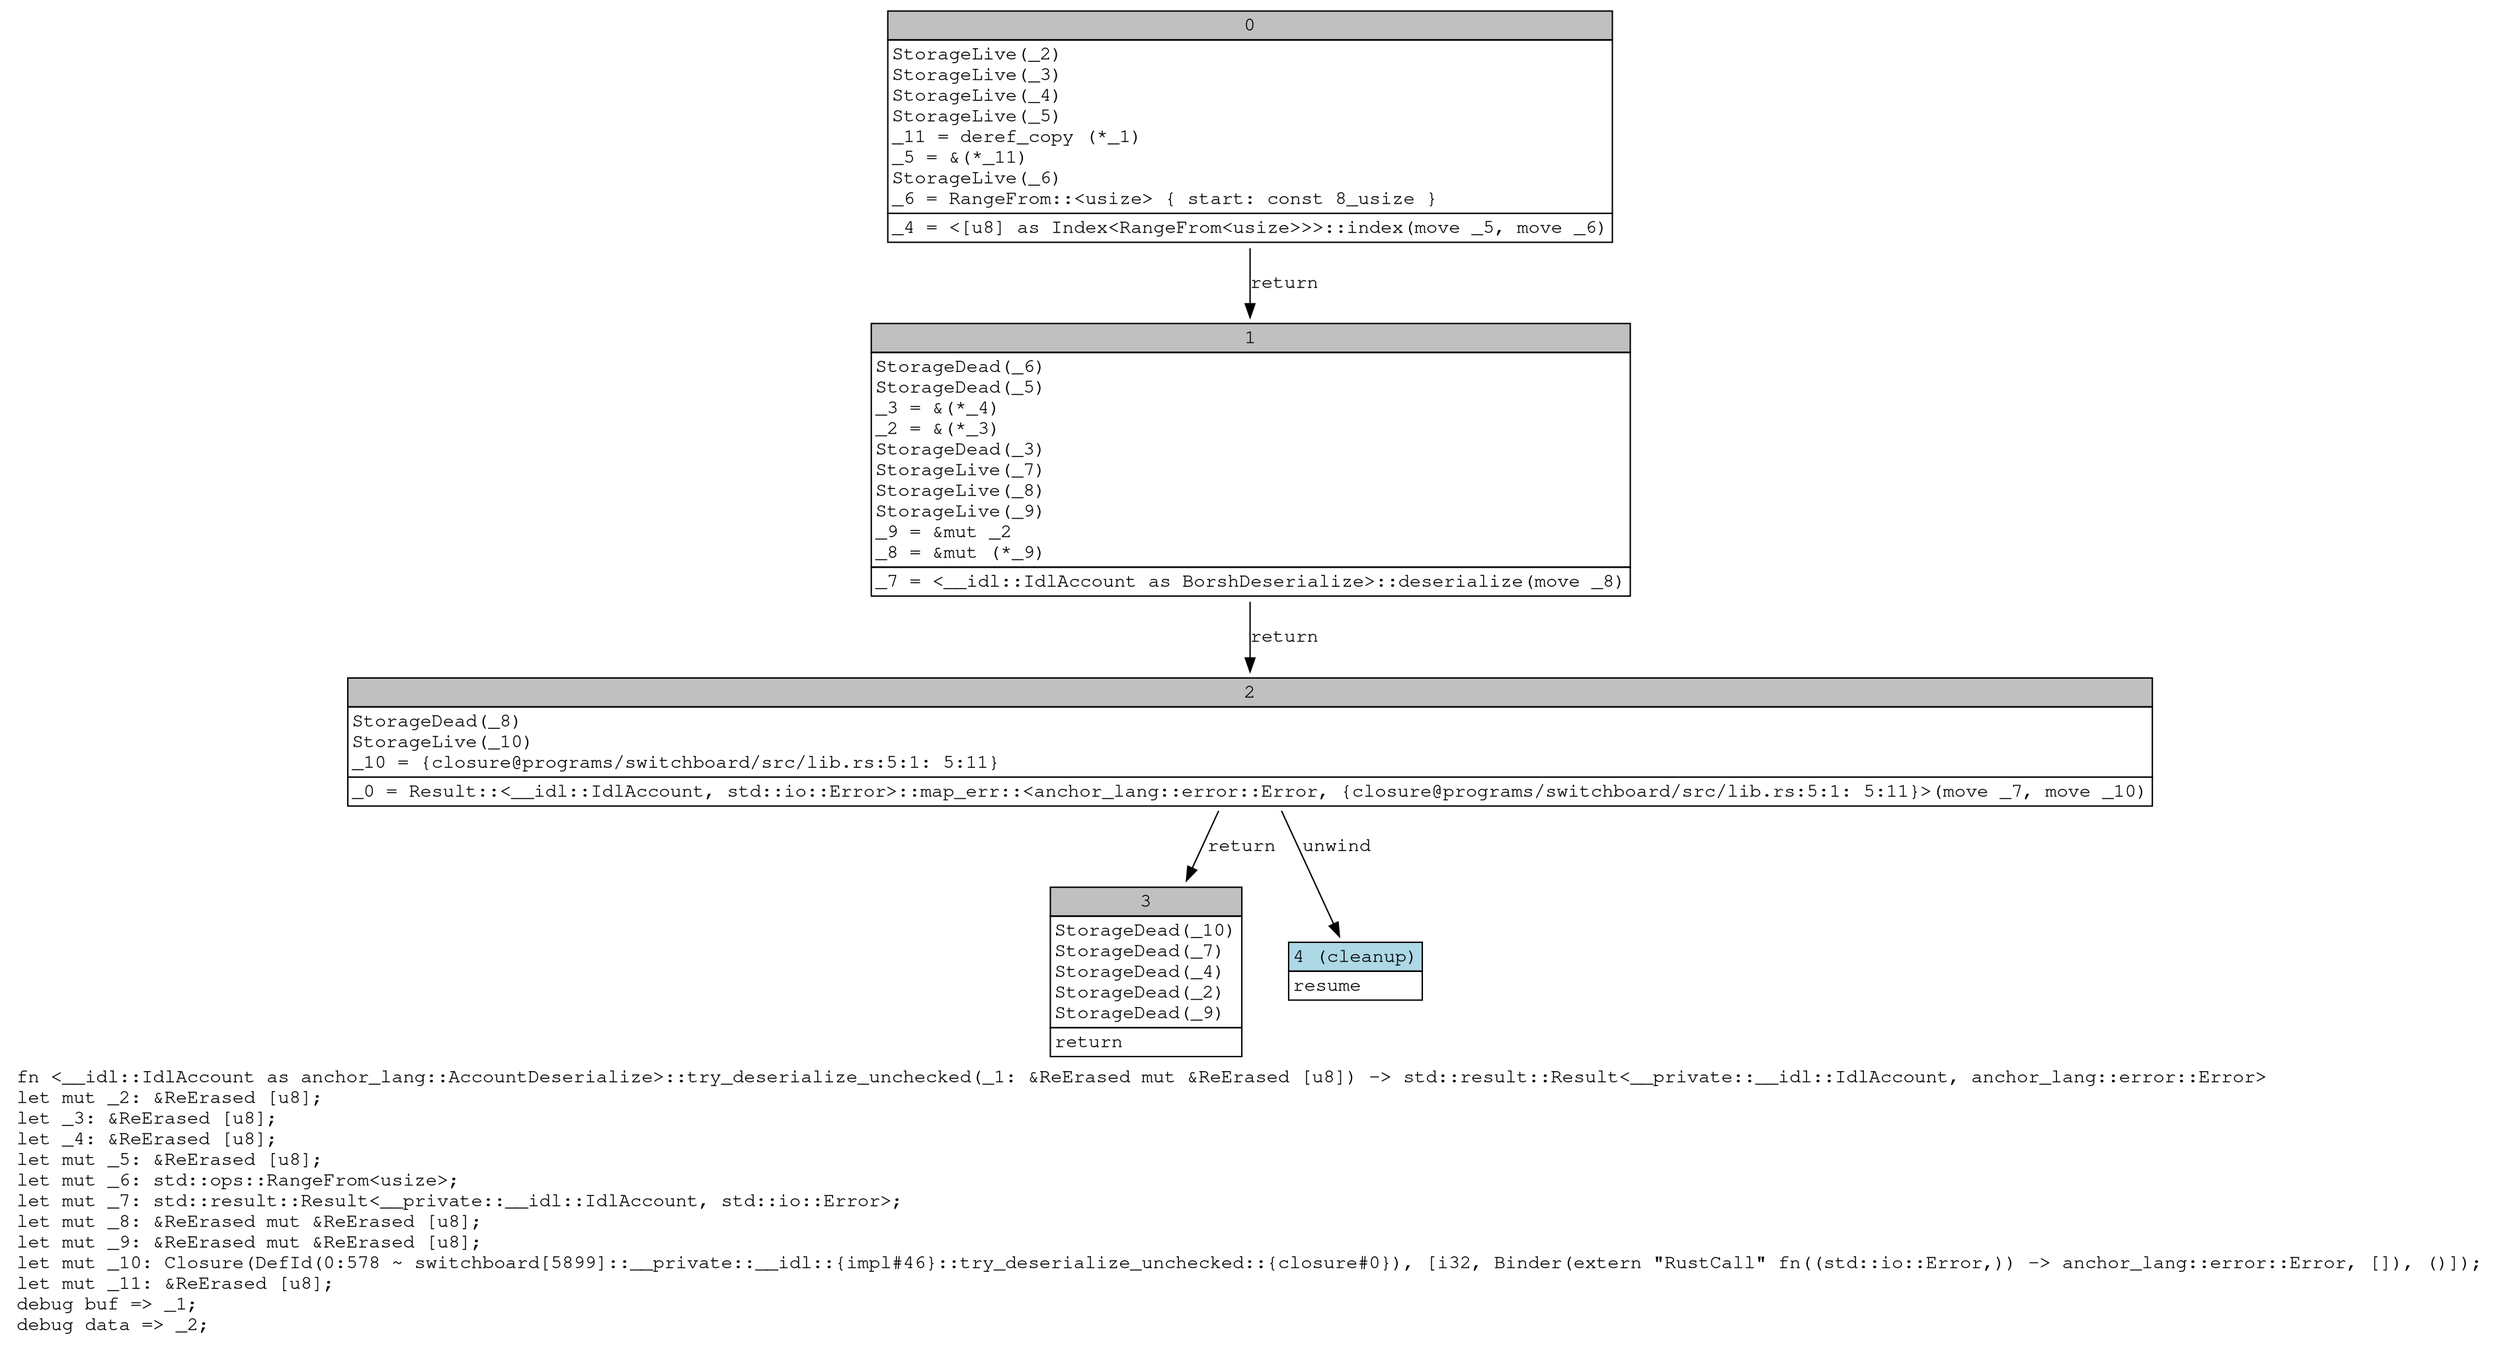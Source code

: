 digraph Mir_0_577 {
    graph [fontname="Courier, monospace"];
    node [fontname="Courier, monospace"];
    edge [fontname="Courier, monospace"];
    label=<fn &lt;__idl::IdlAccount as anchor_lang::AccountDeserialize&gt;::try_deserialize_unchecked(_1: &amp;ReErased mut &amp;ReErased [u8]) -&gt; std::result::Result&lt;__private::__idl::IdlAccount, anchor_lang::error::Error&gt;<br align="left"/>let mut _2: &amp;ReErased [u8];<br align="left"/>let _3: &amp;ReErased [u8];<br align="left"/>let _4: &amp;ReErased [u8];<br align="left"/>let mut _5: &amp;ReErased [u8];<br align="left"/>let mut _6: std::ops::RangeFrom&lt;usize&gt;;<br align="left"/>let mut _7: std::result::Result&lt;__private::__idl::IdlAccount, std::io::Error&gt;;<br align="left"/>let mut _8: &amp;ReErased mut &amp;ReErased [u8];<br align="left"/>let mut _9: &amp;ReErased mut &amp;ReErased [u8];<br align="left"/>let mut _10: Closure(DefId(0:578 ~ switchboard[5899]::__private::__idl::{impl#46}::try_deserialize_unchecked::{closure#0}), [i32, Binder(extern &quot;RustCall&quot; fn((std::io::Error,)) -&gt; anchor_lang::error::Error, []), ()]);<br align="left"/>let mut _11: &amp;ReErased [u8];<br align="left"/>debug buf =&gt; _1;<br align="left"/>debug data =&gt; _2;<br align="left"/>>;
    bb0__0_577 [shape="none", label=<<table border="0" cellborder="1" cellspacing="0"><tr><td bgcolor="gray" align="center" colspan="1">0</td></tr><tr><td align="left" balign="left">StorageLive(_2)<br/>StorageLive(_3)<br/>StorageLive(_4)<br/>StorageLive(_5)<br/>_11 = deref_copy (*_1)<br/>_5 = &amp;(*_11)<br/>StorageLive(_6)<br/>_6 = RangeFrom::&lt;usize&gt; { start: const 8_usize }<br/></td></tr><tr><td align="left">_4 = &lt;[u8] as Index&lt;RangeFrom&lt;usize&gt;&gt;&gt;::index(move _5, move _6)</td></tr></table>>];
    bb1__0_577 [shape="none", label=<<table border="0" cellborder="1" cellspacing="0"><tr><td bgcolor="gray" align="center" colspan="1">1</td></tr><tr><td align="left" balign="left">StorageDead(_6)<br/>StorageDead(_5)<br/>_3 = &amp;(*_4)<br/>_2 = &amp;(*_3)<br/>StorageDead(_3)<br/>StorageLive(_7)<br/>StorageLive(_8)<br/>StorageLive(_9)<br/>_9 = &amp;mut _2<br/>_8 = &amp;mut (*_9)<br/></td></tr><tr><td align="left">_7 = &lt;__idl::IdlAccount as BorshDeserialize&gt;::deserialize(move _8)</td></tr></table>>];
    bb2__0_577 [shape="none", label=<<table border="0" cellborder="1" cellspacing="0"><tr><td bgcolor="gray" align="center" colspan="1">2</td></tr><tr><td align="left" balign="left">StorageDead(_8)<br/>StorageLive(_10)<br/>_10 = {closure@programs/switchboard/src/lib.rs:5:1: 5:11}<br/></td></tr><tr><td align="left">_0 = Result::&lt;__idl::IdlAccount, std::io::Error&gt;::map_err::&lt;anchor_lang::error::Error, {closure@programs/switchboard/src/lib.rs:5:1: 5:11}&gt;(move _7, move _10)</td></tr></table>>];
    bb3__0_577 [shape="none", label=<<table border="0" cellborder="1" cellspacing="0"><tr><td bgcolor="gray" align="center" colspan="1">3</td></tr><tr><td align="left" balign="left">StorageDead(_10)<br/>StorageDead(_7)<br/>StorageDead(_4)<br/>StorageDead(_2)<br/>StorageDead(_9)<br/></td></tr><tr><td align="left">return</td></tr></table>>];
    bb4__0_577 [shape="none", label=<<table border="0" cellborder="1" cellspacing="0"><tr><td bgcolor="lightblue" align="center" colspan="1">4 (cleanup)</td></tr><tr><td align="left">resume</td></tr></table>>];
    bb0__0_577 -> bb1__0_577 [label="return"];
    bb1__0_577 -> bb2__0_577 [label="return"];
    bb2__0_577 -> bb3__0_577 [label="return"];
    bb2__0_577 -> bb4__0_577 [label="unwind"];
}

